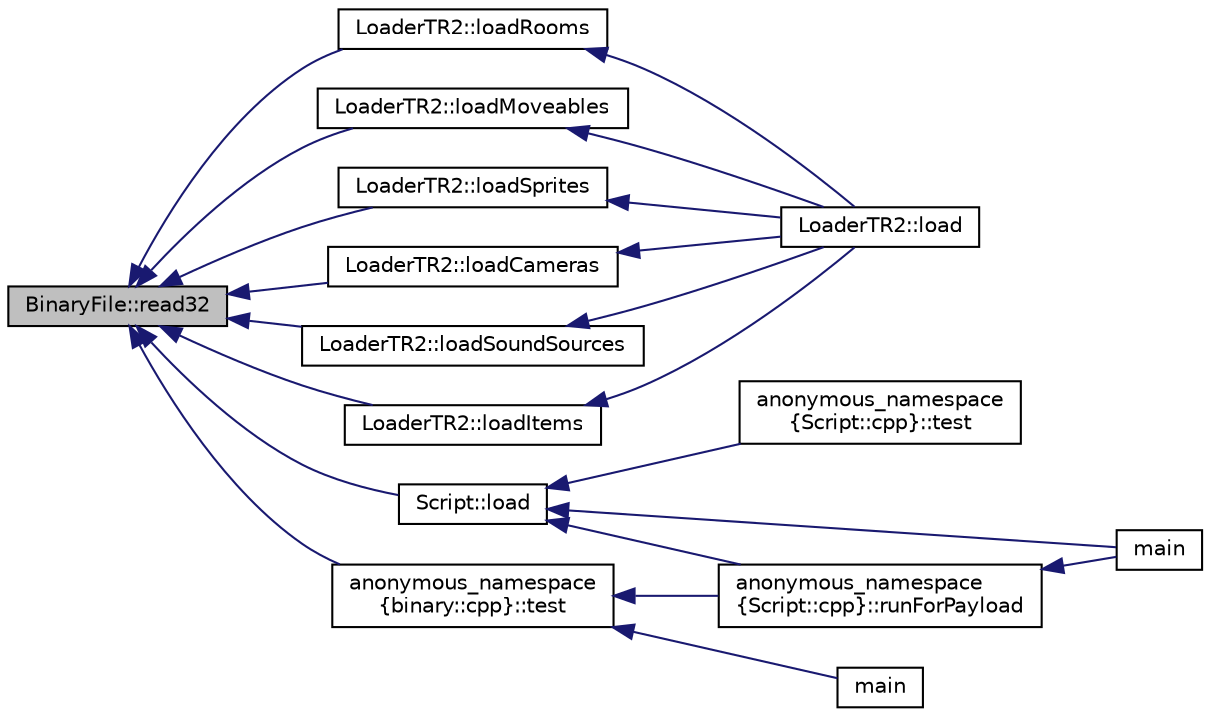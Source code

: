digraph "BinaryFile::read32"
{
 // INTERACTIVE_SVG=YES
  edge [fontname="Helvetica",fontsize="10",labelfontname="Helvetica",labelfontsize="10"];
  node [fontname="Helvetica",fontsize="10",shape=record];
  rankdir="LR";
  Node1 [label="BinaryFile::read32",height=0.2,width=0.4,color="black", fillcolor="grey75", style="filled" fontcolor="black"];
  Node1 -> Node2 [dir="back",color="midnightblue",fontsize="10",style="solid",fontname="Helvetica"];
  Node2 [label="LoaderTR2::loadRooms",height=0.2,width=0.4,color="black", fillcolor="white", style="filled",URL="$class_loader_t_r2.html#a9b3de58ec32f0fb3153a048ec600a458"];
  Node2 -> Node3 [dir="back",color="midnightblue",fontsize="10",style="solid",fontname="Helvetica"];
  Node3 [label="LoaderTR2::load",height=0.2,width=0.4,color="black", fillcolor="white", style="filled",URL="$class_loader_t_r2.html#a0dbb01ce982bb5a0e6645d119a3d1bed"];
  Node1 -> Node4 [dir="back",color="midnightblue",fontsize="10",style="solid",fontname="Helvetica"];
  Node4 [label="LoaderTR2::loadMoveables",height=0.2,width=0.4,color="black", fillcolor="white", style="filled",URL="$class_loader_t_r2.html#a13ea336f46dc635948eea322b4d32c1a"];
  Node4 -> Node3 [dir="back",color="midnightblue",fontsize="10",style="solid",fontname="Helvetica"];
  Node1 -> Node5 [dir="back",color="midnightblue",fontsize="10",style="solid",fontname="Helvetica"];
  Node5 [label="LoaderTR2::loadSprites",height=0.2,width=0.4,color="black", fillcolor="white", style="filled",URL="$class_loader_t_r2.html#a1b5cfbbd6bf3bbc0f21973b04301b79d"];
  Node5 -> Node3 [dir="back",color="midnightblue",fontsize="10",style="solid",fontname="Helvetica"];
  Node1 -> Node6 [dir="back",color="midnightblue",fontsize="10",style="solid",fontname="Helvetica"];
  Node6 [label="LoaderTR2::loadCameras",height=0.2,width=0.4,color="black", fillcolor="white", style="filled",URL="$class_loader_t_r2.html#ac1cdc8fb6187e1bb0db086fa330efdd9"];
  Node6 -> Node3 [dir="back",color="midnightblue",fontsize="10",style="solid",fontname="Helvetica"];
  Node1 -> Node7 [dir="back",color="midnightblue",fontsize="10",style="solid",fontname="Helvetica"];
  Node7 [label="LoaderTR2::loadSoundSources",height=0.2,width=0.4,color="black", fillcolor="white", style="filled",URL="$class_loader_t_r2.html#a7546e36c1f63b7d426bd2db244d1f764"];
  Node7 -> Node3 [dir="back",color="midnightblue",fontsize="10",style="solid",fontname="Helvetica"];
  Node1 -> Node8 [dir="back",color="midnightblue",fontsize="10",style="solid",fontname="Helvetica"];
  Node8 [label="LoaderTR2::loadItems",height=0.2,width=0.4,color="black", fillcolor="white", style="filled",URL="$class_loader_t_r2.html#a1145d8def762d27f6aec77e20642f6e6"];
  Node8 -> Node3 [dir="back",color="midnightblue",fontsize="10",style="solid",fontname="Helvetica"];
  Node1 -> Node9 [dir="back",color="midnightblue",fontsize="10",style="solid",fontname="Helvetica"];
  Node9 [label="Script::load",height=0.2,width=0.4,color="black", fillcolor="white", style="filled",URL="$class_script.html#a008d4a677b9ef330b14df63e2d0d0c7f"];
  Node9 -> Node10 [dir="back",color="midnightblue",fontsize="10",style="solid",fontname="Helvetica"];
  Node10 [label="anonymous_namespace\l\{Script::cpp\}::test",height=0.2,width=0.4,color="black", fillcolor="white", style="filled",URL="$namespaceanonymous__namespace_02_script_8cpp_03.html#a3252e9cc28e842ccaaa6833260bfe2ac"];
  Node9 -> Node11 [dir="back",color="midnightblue",fontsize="10",style="solid",fontname="Helvetica"];
  Node11 [label="anonymous_namespace\l\{Script::cpp\}::runForPayload",height=0.2,width=0.4,color="black", fillcolor="white", style="filled",URL="$namespaceanonymous__namespace_02_script_8cpp_03.html#a547161b03300d3d6f4872cdbee166187"];
  Node11 -> Node12 [dir="back",color="midnightblue",fontsize="10",style="solid",fontname="Helvetica"];
  Node12 [label="main",height=0.2,width=0.4,color="black", fillcolor="white", style="filled",URL="$test_2_script_8cpp.html#a0ddf1224851353fc92bfbff6f499fa97"];
  Node9 -> Node12 [dir="back",color="midnightblue",fontsize="10",style="solid",fontname="Helvetica"];
  Node1 -> Node13 [dir="back",color="midnightblue",fontsize="10",style="solid",fontname="Helvetica"];
  Node13 [label="anonymous_namespace\l\{binary::cpp\}::test",height=0.2,width=0.4,color="black", fillcolor="white", style="filled",URL="$namespaceanonymous__namespace_02binary_8cpp_03.html#ae674d3b6a6efa7cefd0a3dec07c2867f"];
  Node13 -> Node11 [dir="back",color="midnightblue",fontsize="10",style="solid",fontname="Helvetica"];
  Node13 -> Node14 [dir="back",color="midnightblue",fontsize="10",style="solid",fontname="Helvetica"];
  Node14 [label="main",height=0.2,width=0.4,color="black", fillcolor="white", style="filled",URL="$test_2binary_8cpp.html#ae66f6b31b5ad750f1fe042a706a4e3d4"];
}

